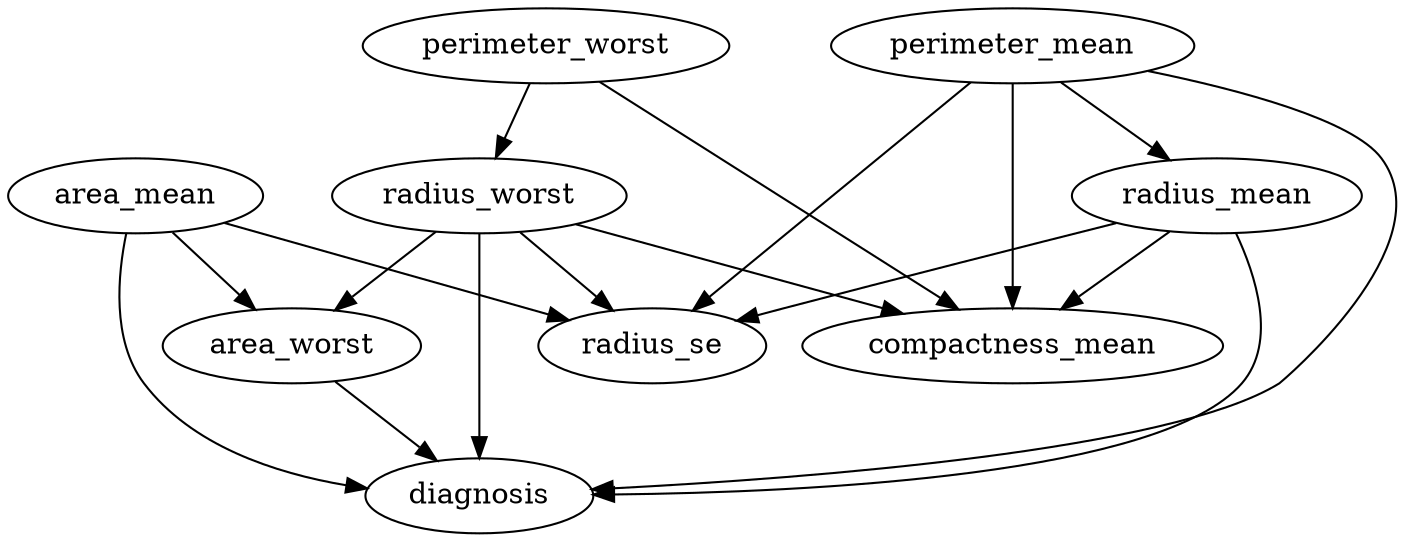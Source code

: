 strict digraph  {
diagnosis;
perimeter_mean;
radius_mean;
area_mean;
compactness_mean;
radius_worst;
area_worst;
perimeter_worst;
radius_se;
perimeter_mean -> diagnosis  [origin=learned, weight="2.1073367331425277"];
perimeter_mean -> radius_mean  [origin=learned, weight="0.9087487793586406"];
perimeter_mean -> compactness_mean  [origin=learned, weight="12.914385133350608"];
perimeter_mean -> radius_se  [origin=learned, weight="2.1601143936560057"];
radius_mean -> diagnosis  [origin=learned, weight="-3.872454094639775"];
radius_mean -> compactness_mean  [origin=learned, weight="-12.461720064081787"];
radius_mean -> radius_se  [origin=learned, weight="-4.479927766836771"];
area_mean -> diagnosis  [origin=learned, weight="1.2033561557974006"];
area_mean -> area_worst  [origin=learned, weight="0.9389689422843838"];
area_mean -> radius_se  [origin=learned, weight="1.9413951030327796"];
radius_worst -> diagnosis  [origin=learned, weight="3.725211716800189"];
radius_worst -> compactness_mean  [origin=learned, weight="1.7977134500768177"];
radius_worst -> area_worst  [origin=learned, weight="0.9739360778263372"];
radius_worst -> radius_se  [origin=learned, weight="1.9051031180305358"];
area_worst -> diagnosis  [origin=learned, weight="-2.070502171878659"];
perimeter_worst -> compactness_mean  [origin=learned, weight="-0.9441974844046989"];
perimeter_worst -> radius_worst  [origin=learned, weight="0.9939542639308974"];
}
